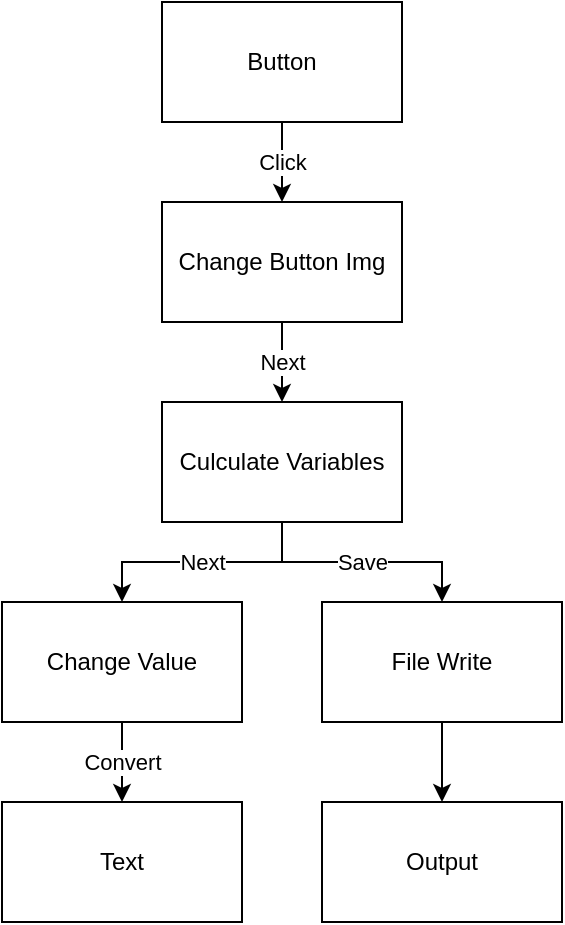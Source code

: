 <mxfile version="14.1.8" type="device"><diagram id="eqFs2UUk39PldouUGdE2" name="페이지-1"><mxGraphModel dx="1326" dy="806" grid="1" gridSize="10" guides="1" tooltips="1" connect="1" arrows="1" fold="1" page="1" pageScale="1" pageWidth="827" pageHeight="1169" math="0" shadow="0"><root><mxCell id="0"/><mxCell id="1" parent="0"/><mxCell id="yrtLKG_0-GtlcJgRkKC3-3" value="Click" style="edgeStyle=orthogonalEdgeStyle;rounded=0;orthogonalLoop=1;jettySize=auto;html=1;" parent="1" source="yrtLKG_0-GtlcJgRkKC3-1" target="yrtLKG_0-GtlcJgRkKC3-2" edge="1"><mxGeometry relative="1" as="geometry"/></mxCell><mxCell id="yrtLKG_0-GtlcJgRkKC3-1" value="Button" style="rounded=0;whiteSpace=wrap;html=1;" parent="1" vertex="1"><mxGeometry x="360" y="80" width="120" height="60" as="geometry"/></mxCell><mxCell id="yrtLKG_0-GtlcJgRkKC3-5" value="Next" style="edgeStyle=orthogonalEdgeStyle;rounded=0;orthogonalLoop=1;jettySize=auto;html=1;" parent="1" source="yrtLKG_0-GtlcJgRkKC3-2" target="yrtLKG_0-GtlcJgRkKC3-4" edge="1"><mxGeometry relative="1" as="geometry"/></mxCell><mxCell id="yrtLKG_0-GtlcJgRkKC3-2" value="Change Button Img" style="rounded=0;whiteSpace=wrap;html=1;" parent="1" vertex="1"><mxGeometry x="360" y="180" width="120" height="60" as="geometry"/></mxCell><mxCell id="yrtLKG_0-GtlcJgRkKC3-7" value="Next" style="edgeStyle=orthogonalEdgeStyle;rounded=0;orthogonalLoop=1;jettySize=auto;html=1;" parent="1" source="yrtLKG_0-GtlcJgRkKC3-4" target="yrtLKG_0-GtlcJgRkKC3-6" edge="1"><mxGeometry relative="1" as="geometry"/></mxCell><mxCell id="yrtLKG_0-GtlcJgRkKC3-11" value="Save" style="edgeStyle=orthogonalEdgeStyle;rounded=0;orthogonalLoop=1;jettySize=auto;html=1;entryX=0.5;entryY=0;entryDx=0;entryDy=0;" parent="1" source="yrtLKG_0-GtlcJgRkKC3-4" target="yrtLKG_0-GtlcJgRkKC3-10" edge="1"><mxGeometry relative="1" as="geometry"/></mxCell><mxCell id="yrtLKG_0-GtlcJgRkKC3-4" value="Culculate Variables" style="rounded=0;whiteSpace=wrap;html=1;" parent="1" vertex="1"><mxGeometry x="360" y="280" width="120" height="60" as="geometry"/></mxCell><mxCell id="yrtLKG_0-GtlcJgRkKC3-9" value="Convert" style="edgeStyle=orthogonalEdgeStyle;rounded=0;orthogonalLoop=1;jettySize=auto;html=1;" parent="1" source="yrtLKG_0-GtlcJgRkKC3-6" target="yrtLKG_0-GtlcJgRkKC3-8" edge="1"><mxGeometry relative="1" as="geometry"/></mxCell><mxCell id="yrtLKG_0-GtlcJgRkKC3-6" value="Change Value" style="rounded=0;whiteSpace=wrap;html=1;" parent="1" vertex="1"><mxGeometry x="280" y="380" width="120" height="60" as="geometry"/></mxCell><mxCell id="yrtLKG_0-GtlcJgRkKC3-8" value="Text" style="rounded=0;whiteSpace=wrap;html=1;" parent="1" vertex="1"><mxGeometry x="280" y="480" width="120" height="60" as="geometry"/></mxCell><mxCell id="wUmoYPFZvGfqhRvAB8Mn-2" value="" style="edgeStyle=orthogonalEdgeStyle;rounded=0;orthogonalLoop=1;jettySize=auto;html=1;" edge="1" parent="1" source="yrtLKG_0-GtlcJgRkKC3-10" target="wUmoYPFZvGfqhRvAB8Mn-1"><mxGeometry relative="1" as="geometry"/></mxCell><mxCell id="yrtLKG_0-GtlcJgRkKC3-10" value="File Write" style="rounded=0;whiteSpace=wrap;html=1;" parent="1" vertex="1"><mxGeometry x="440" y="380" width="120" height="60" as="geometry"/></mxCell><mxCell id="wUmoYPFZvGfqhRvAB8Mn-1" value="Output" style="rounded=0;whiteSpace=wrap;html=1;" vertex="1" parent="1"><mxGeometry x="440" y="480" width="120" height="60" as="geometry"/></mxCell></root></mxGraphModel></diagram></mxfile>